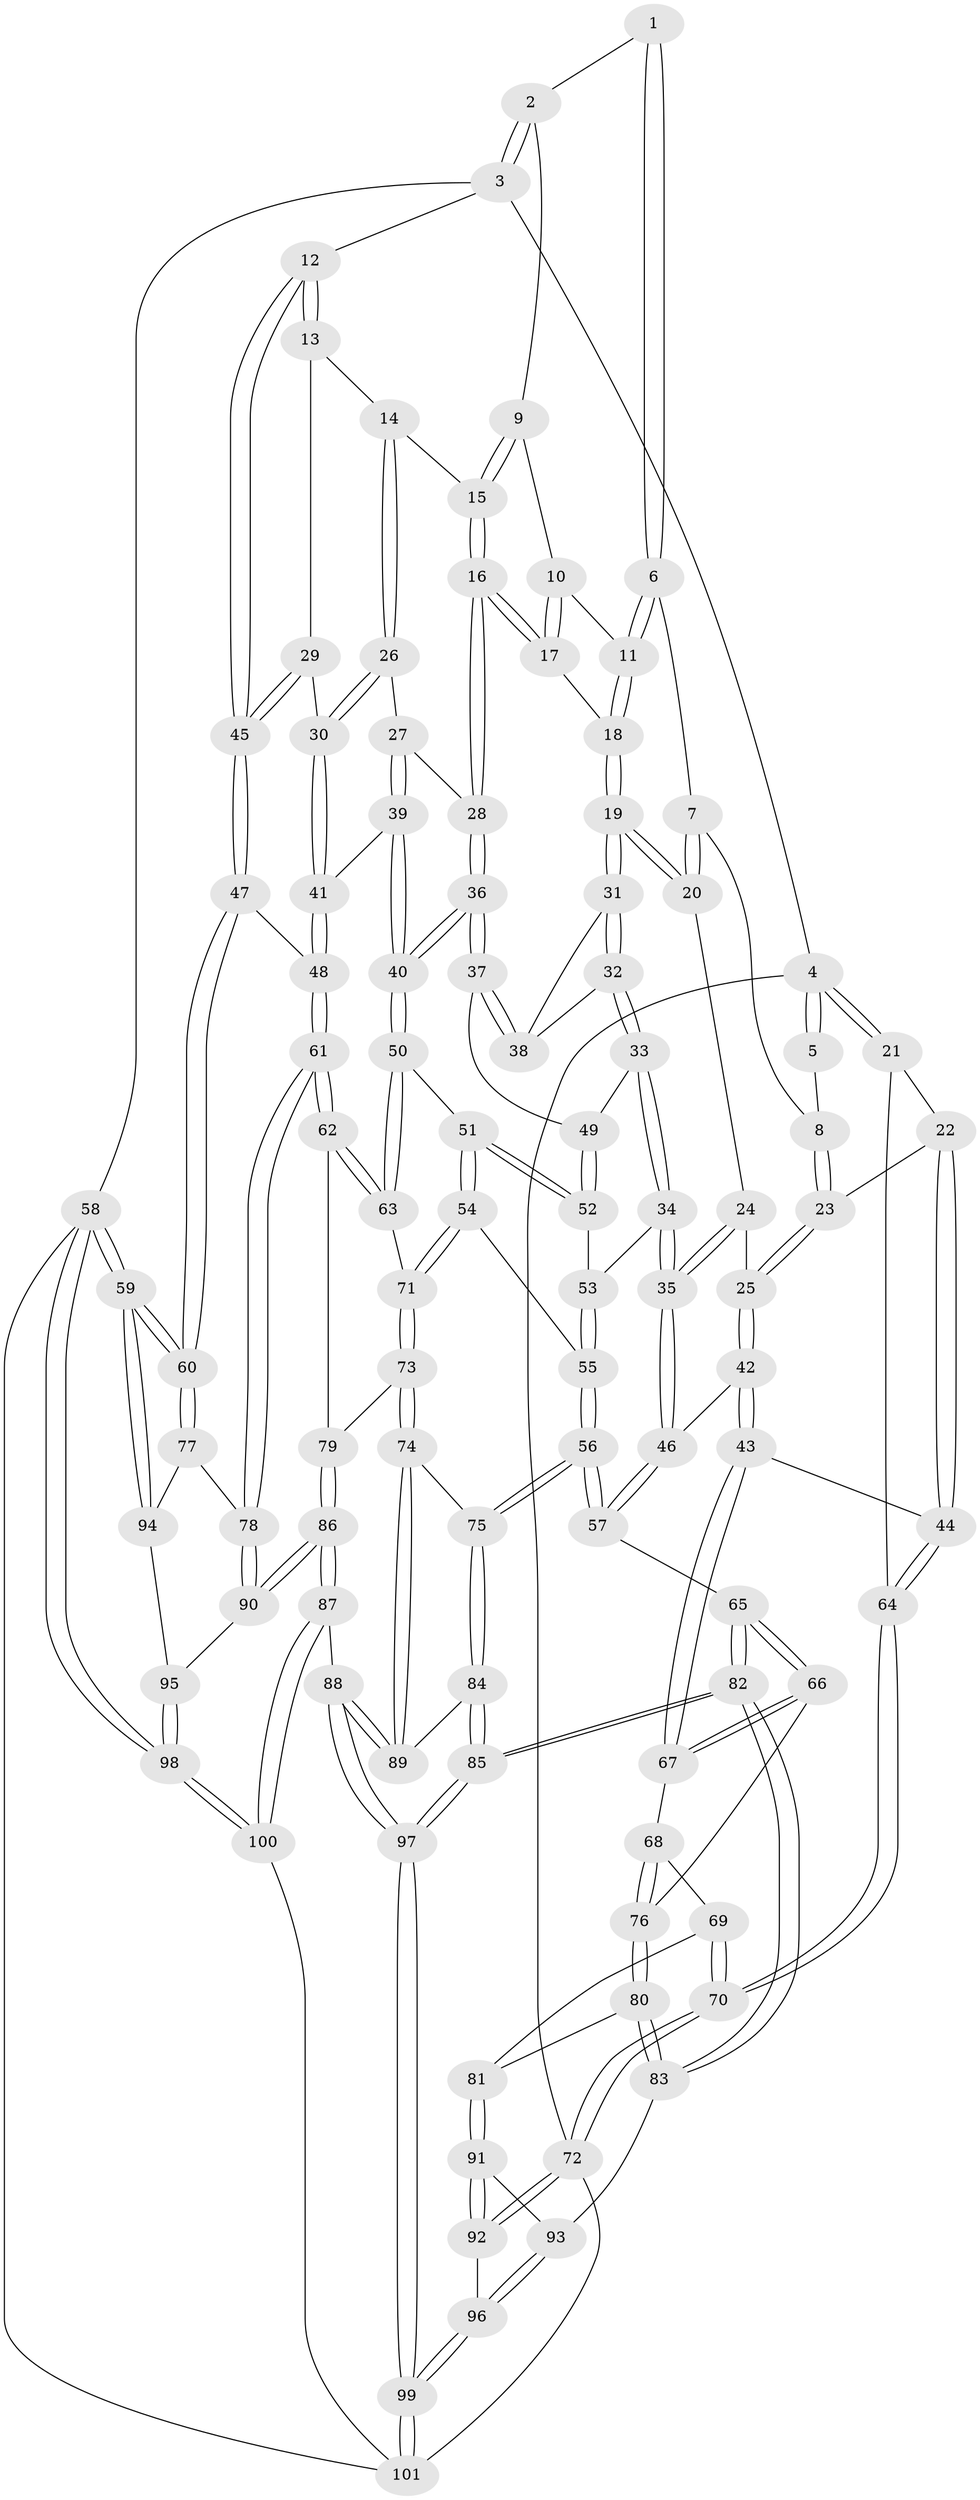 // coarse degree distribution, {7: 0.03333333333333333, 3: 0.08333333333333333, 2: 0.05, 4: 0.2833333333333333, 5: 0.4, 6: 0.13333333333333333, 9: 0.016666666666666666}
// Generated by graph-tools (version 1.1) at 2025/05/03/04/25 22:05:26]
// undirected, 101 vertices, 249 edges
graph export_dot {
graph [start="1"]
  node [color=gray90,style=filled];
  1 [pos="+0.44276451954844637+0"];
  2 [pos="+0.8707079135181018+0"];
  3 [pos="+1+0"];
  4 [pos="+0+0"];
  5 [pos="+0.26401732328908895+0"];
  6 [pos="+0.45493535935805623+0"];
  7 [pos="+0.32946977881893746+0.08218820531946996"];
  8 [pos="+0.2312862659928451+0.08071409167725822"];
  9 [pos="+0.7710488839912764+0"];
  10 [pos="+0.7236020671648853+0"];
  11 [pos="+0.5051315876814977+0.0890576264252372"];
  12 [pos="+1+0"];
  13 [pos="+0.9005882164109753+0.1403783092474942"];
  14 [pos="+0.8187199603807345+0.17656117641954014"];
  15 [pos="+0.7896408871649231+0.08848818304822116"];
  16 [pos="+0.6890879133375881+0.18502375886936825"];
  17 [pos="+0.6677288574754232+0.15969224483806926"];
  18 [pos="+0.5129126534069202+0.13789646401605385"];
  19 [pos="+0.5043314292870043+0.15562814506759667"];
  20 [pos="+0.36210339909085587+0.19057801699456633"];
  21 [pos="+0+0.06566062475261301"];
  22 [pos="+0.1332868168554421+0.16154437431492005"];
  23 [pos="+0.1614409516077322+0.15878844737007736"];
  24 [pos="+0.3602750739542391+0.19234705468426075"];
  25 [pos="+0.2619742734658212+0.22903965600891696"];
  26 [pos="+0.7984631048669492+0.20847811716596343"];
  27 [pos="+0.700959380471367+0.2008589576025616"];
  28 [pos="+0.699472643373646+0.20061821008698766"];
  29 [pos="+0.9050794964092819+0.2642552943839241"];
  30 [pos="+0.8397217805422054+0.2899874046241518"];
  31 [pos="+0.5052038799772078+0.1655145148279331"];
  32 [pos="+0.4550104253601784+0.31270450002044914"];
  33 [pos="+0.4372971072548503+0.33717075837718924"];
  34 [pos="+0.42116154852817644+0.35172176762338464"];
  35 [pos="+0.4171892708998019+0.35346819906734445"];
  36 [pos="+0.6442000820737621+0.32157082273128496"];
  37 [pos="+0.6206893691973165+0.32018556904321055"];
  38 [pos="+0.6054009729183067+0.30826510405619884"];
  39 [pos="+0.7976713720688496+0.39473344946216643"];
  40 [pos="+0.7279527850893133+0.41268985254331775"];
  41 [pos="+0.8181655375597364+0.3907535217754223"];
  42 [pos="+0.2928891729726911+0.372381938530198"];
  43 [pos="+0.17309082633615674+0.4239861072942013"];
  44 [pos="+0.15377634616964508+0.4101503712504285"];
  45 [pos="+1+0.24388830341339648"];
  46 [pos="+0.36478848892578525+0.3977114574318871"];
  47 [pos="+1+0.4280932006200103"];
  48 [pos="+0.956469668707874+0.48083272459488"];
  49 [pos="+0.5766262391655115+0.3612805878768844"];
  50 [pos="+0.7274316046123548+0.4136000801894323"];
  51 [pos="+0.599035524038213+0.48417003632782846"];
  52 [pos="+0.5599860558196271+0.3958974282345083"];
  53 [pos="+0.5197119834133397+0.4073751056474034"];
  54 [pos="+0.5511698854091805+0.5506418552687955"];
  55 [pos="+0.5013492218761264+0.5665365625329997"];
  56 [pos="+0.4433557086910653+0.5977950583372162"];
  57 [pos="+0.42192201241508226+0.591688805704671"];
  58 [pos="+1+1"];
  59 [pos="+1+0.8421684629481976"];
  60 [pos="+1+0.7443766738877853"];
  61 [pos="+0.8452288839451749+0.6639258208485153"];
  62 [pos="+0.7332147639693698+0.6183206301477026"];
  63 [pos="+0.7312148974703333+0.6164137373866457"];
  64 [pos="+0+0.34101312093566805"];
  65 [pos="+0.41132660995402714+0.5963512648934393"];
  66 [pos="+0.3250051582848395+0.6040456661954959"];
  67 [pos="+0.17136500511652444+0.45735445500169497"];
  68 [pos="+0.10139357936148816+0.5907307003110688"];
  69 [pos="+0.03115208891263059+0.6112114961666223"];
  70 [pos="+0+0.5594719364064122"];
  71 [pos="+0.696114827467571+0.6109231661154957"];
  72 [pos="+0+0.8696527483146874"];
  73 [pos="+0.5874683852643464+0.6966872494859675"];
  74 [pos="+0.5086239647376665+0.6972509940850145"];
  75 [pos="+0.4777000345112198+0.661266530358416"];
  76 [pos="+0.21837727899643822+0.6591075063178309"];
  77 [pos="+0.8954397015435608+0.7119413138877515"];
  78 [pos="+0.8479522767270504+0.6726118424614187"];
  79 [pos="+0.6593675504649348+0.730079550664209"];
  80 [pos="+0.21460462728742039+0.6909782529330317"];
  81 [pos="+0.0788637376450891+0.755545673969247"];
  82 [pos="+0.2841790873053062+0.8827978532118732"];
  83 [pos="+0.24385317879832313+0.8382987757343159"];
  84 [pos="+0.39098134543461155+0.841254210221"];
  85 [pos="+0.2842154913350073+0.8828863203824422"];
  86 [pos="+0.6792308869470772+0.905453576719067"];
  87 [pos="+0.6566843457911226+0.9348189010695025"];
  88 [pos="+0.6006502714627006+0.8982704833491055"];
  89 [pos="+0.5513248549627137+0.8437075139599078"];
  90 [pos="+0.7032075873009938+0.8878756507576117"];
  91 [pos="+0.07624196198739952+0.8005367168222387"];
  92 [pos="+0+0.8672055846511126"];
  93 [pos="+0.07854057954351439+0.8015726350531966"];
  94 [pos="+0.9258712672640407+0.8690678323433564"];
  95 [pos="+0.9248584483415332+0.8704141180012553"];
  96 [pos="+0.15116299160175015+1"];
  97 [pos="+0.28016629239425506+0.9717318116228255"];
  98 [pos="+0.9092179938277326+1"];
  99 [pos="+0.24200226815015383+1"];
  100 [pos="+0.6847950760409499+1"];
  101 [pos="+0.2480092204813154+1"];
  1 -- 2;
  1 -- 6;
  1 -- 6;
  2 -- 3;
  2 -- 3;
  2 -- 9;
  3 -- 4;
  3 -- 12;
  3 -- 58;
  4 -- 5;
  4 -- 5;
  4 -- 21;
  4 -- 21;
  4 -- 72;
  5 -- 8;
  6 -- 7;
  6 -- 11;
  6 -- 11;
  7 -- 8;
  7 -- 20;
  7 -- 20;
  8 -- 23;
  8 -- 23;
  9 -- 10;
  9 -- 15;
  9 -- 15;
  10 -- 11;
  10 -- 17;
  10 -- 17;
  11 -- 18;
  11 -- 18;
  12 -- 13;
  12 -- 13;
  12 -- 45;
  12 -- 45;
  13 -- 14;
  13 -- 29;
  14 -- 15;
  14 -- 26;
  14 -- 26;
  15 -- 16;
  15 -- 16;
  16 -- 17;
  16 -- 17;
  16 -- 28;
  16 -- 28;
  17 -- 18;
  18 -- 19;
  18 -- 19;
  19 -- 20;
  19 -- 20;
  19 -- 31;
  19 -- 31;
  20 -- 24;
  21 -- 22;
  21 -- 64;
  22 -- 23;
  22 -- 44;
  22 -- 44;
  23 -- 25;
  23 -- 25;
  24 -- 25;
  24 -- 35;
  24 -- 35;
  25 -- 42;
  25 -- 42;
  26 -- 27;
  26 -- 30;
  26 -- 30;
  27 -- 28;
  27 -- 39;
  27 -- 39;
  28 -- 36;
  28 -- 36;
  29 -- 30;
  29 -- 45;
  29 -- 45;
  30 -- 41;
  30 -- 41;
  31 -- 32;
  31 -- 32;
  31 -- 38;
  32 -- 33;
  32 -- 33;
  32 -- 38;
  33 -- 34;
  33 -- 34;
  33 -- 49;
  34 -- 35;
  34 -- 35;
  34 -- 53;
  35 -- 46;
  35 -- 46;
  36 -- 37;
  36 -- 37;
  36 -- 40;
  36 -- 40;
  37 -- 38;
  37 -- 38;
  37 -- 49;
  39 -- 40;
  39 -- 40;
  39 -- 41;
  40 -- 50;
  40 -- 50;
  41 -- 48;
  41 -- 48;
  42 -- 43;
  42 -- 43;
  42 -- 46;
  43 -- 44;
  43 -- 67;
  43 -- 67;
  44 -- 64;
  44 -- 64;
  45 -- 47;
  45 -- 47;
  46 -- 57;
  46 -- 57;
  47 -- 48;
  47 -- 60;
  47 -- 60;
  48 -- 61;
  48 -- 61;
  49 -- 52;
  49 -- 52;
  50 -- 51;
  50 -- 63;
  50 -- 63;
  51 -- 52;
  51 -- 52;
  51 -- 54;
  51 -- 54;
  52 -- 53;
  53 -- 55;
  53 -- 55;
  54 -- 55;
  54 -- 71;
  54 -- 71;
  55 -- 56;
  55 -- 56;
  56 -- 57;
  56 -- 57;
  56 -- 75;
  56 -- 75;
  57 -- 65;
  58 -- 59;
  58 -- 59;
  58 -- 98;
  58 -- 98;
  58 -- 101;
  59 -- 60;
  59 -- 60;
  59 -- 94;
  59 -- 94;
  60 -- 77;
  60 -- 77;
  61 -- 62;
  61 -- 62;
  61 -- 78;
  61 -- 78;
  62 -- 63;
  62 -- 63;
  62 -- 79;
  63 -- 71;
  64 -- 70;
  64 -- 70;
  65 -- 66;
  65 -- 66;
  65 -- 82;
  65 -- 82;
  66 -- 67;
  66 -- 67;
  66 -- 76;
  67 -- 68;
  68 -- 69;
  68 -- 76;
  68 -- 76;
  69 -- 70;
  69 -- 70;
  69 -- 81;
  70 -- 72;
  70 -- 72;
  71 -- 73;
  71 -- 73;
  72 -- 92;
  72 -- 92;
  72 -- 101;
  73 -- 74;
  73 -- 74;
  73 -- 79;
  74 -- 75;
  74 -- 89;
  74 -- 89;
  75 -- 84;
  75 -- 84;
  76 -- 80;
  76 -- 80;
  77 -- 78;
  77 -- 94;
  78 -- 90;
  78 -- 90;
  79 -- 86;
  79 -- 86;
  80 -- 81;
  80 -- 83;
  80 -- 83;
  81 -- 91;
  81 -- 91;
  82 -- 83;
  82 -- 83;
  82 -- 85;
  82 -- 85;
  83 -- 93;
  84 -- 85;
  84 -- 85;
  84 -- 89;
  85 -- 97;
  85 -- 97;
  86 -- 87;
  86 -- 87;
  86 -- 90;
  86 -- 90;
  87 -- 88;
  87 -- 100;
  87 -- 100;
  88 -- 89;
  88 -- 89;
  88 -- 97;
  88 -- 97;
  90 -- 95;
  91 -- 92;
  91 -- 92;
  91 -- 93;
  92 -- 96;
  93 -- 96;
  93 -- 96;
  94 -- 95;
  95 -- 98;
  95 -- 98;
  96 -- 99;
  96 -- 99;
  97 -- 99;
  97 -- 99;
  98 -- 100;
  98 -- 100;
  99 -- 101;
  99 -- 101;
  100 -- 101;
}
